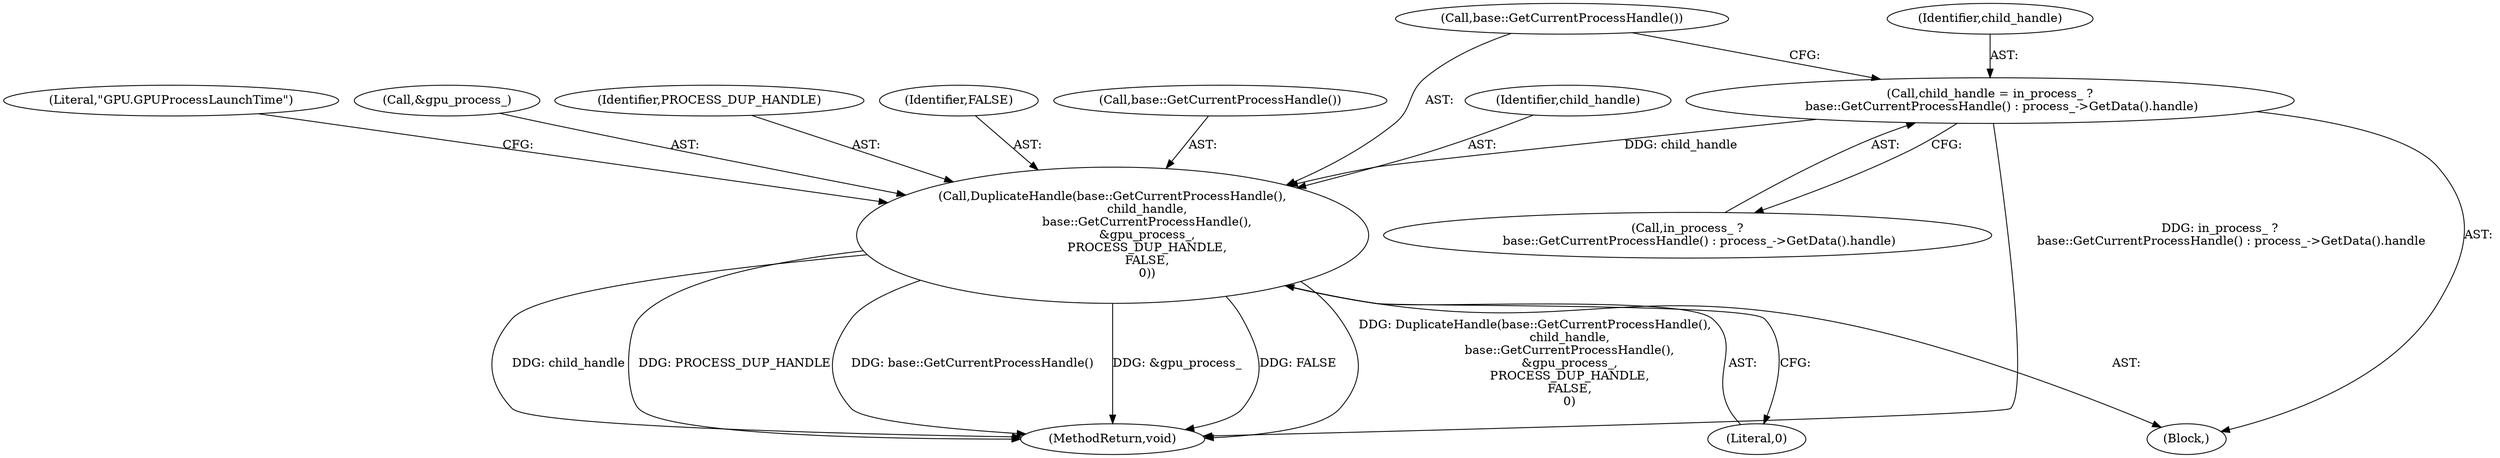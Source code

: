 digraph "1_Chrome_cd0bd79d6ebdb72183e6f0833673464cc10b3600_6@del" {
"1000103" [label="(Call,child_handle = in_process_ ?\n      base::GetCurrentProcessHandle() : process_->GetData().handle)"];
"1000111" [label="(Call,DuplicateHandle(base::GetCurrentProcessHandle(),\n                  child_handle,\n                  base::GetCurrentProcessHandle(),\n                  &gpu_process_,\n                  PROCESS_DUP_HANDLE,\n                  FALSE,\n                  0))"];
"1000115" [label="(Call,&gpu_process_)"];
"1000105" [label="(Call,in_process_ ?\n      base::GetCurrentProcessHandle() : process_->GetData().handle)"];
"1000125" [label="(MethodReturn,void)"];
"1000111" [label="(Call,DuplicateHandle(base::GetCurrentProcessHandle(),\n                  child_handle,\n                  base::GetCurrentProcessHandle(),\n                  &gpu_process_,\n                  PROCESS_DUP_HANDLE,\n                  FALSE,\n                  0))"];
"1000117" [label="(Identifier,PROCESS_DUP_HANDLE)"];
"1000118" [label="(Identifier,FALSE)"];
"1000114" [label="(Call,base::GetCurrentProcessHandle())"];
"1000103" [label="(Call,child_handle = in_process_ ?\n      base::GetCurrentProcessHandle() : process_->GetData().handle)"];
"1000104" [label="(Identifier,child_handle)"];
"1000119" [label="(Literal,0)"];
"1000113" [label="(Identifier,child_handle)"];
"1000121" [label="(Literal,\"GPU.GPUProcessLaunchTime\")"];
"1000112" [label="(Call,base::GetCurrentProcessHandle())"];
"1000101" [label="(Block,)"];
"1000103" -> "1000101"  [label="AST: "];
"1000103" -> "1000105"  [label="CFG: "];
"1000104" -> "1000103"  [label="AST: "];
"1000105" -> "1000103"  [label="AST: "];
"1000112" -> "1000103"  [label="CFG: "];
"1000103" -> "1000125"  [label="DDG: in_process_ ?\n      base::GetCurrentProcessHandle() : process_->GetData().handle"];
"1000103" -> "1000111"  [label="DDG: child_handle"];
"1000111" -> "1000101"  [label="AST: "];
"1000111" -> "1000119"  [label="CFG: "];
"1000112" -> "1000111"  [label="AST: "];
"1000113" -> "1000111"  [label="AST: "];
"1000114" -> "1000111"  [label="AST: "];
"1000115" -> "1000111"  [label="AST: "];
"1000117" -> "1000111"  [label="AST: "];
"1000118" -> "1000111"  [label="AST: "];
"1000119" -> "1000111"  [label="AST: "];
"1000121" -> "1000111"  [label="CFG: "];
"1000111" -> "1000125"  [label="DDG: PROCESS_DUP_HANDLE"];
"1000111" -> "1000125"  [label="DDG: base::GetCurrentProcessHandle()"];
"1000111" -> "1000125"  [label="DDG: &gpu_process_"];
"1000111" -> "1000125"  [label="DDG: FALSE"];
"1000111" -> "1000125"  [label="DDG: DuplicateHandle(base::GetCurrentProcessHandle(),\n                  child_handle,\n                  base::GetCurrentProcessHandle(),\n                  &gpu_process_,\n                  PROCESS_DUP_HANDLE,\n                  FALSE,\n                  0)"];
"1000111" -> "1000125"  [label="DDG: child_handle"];
}
